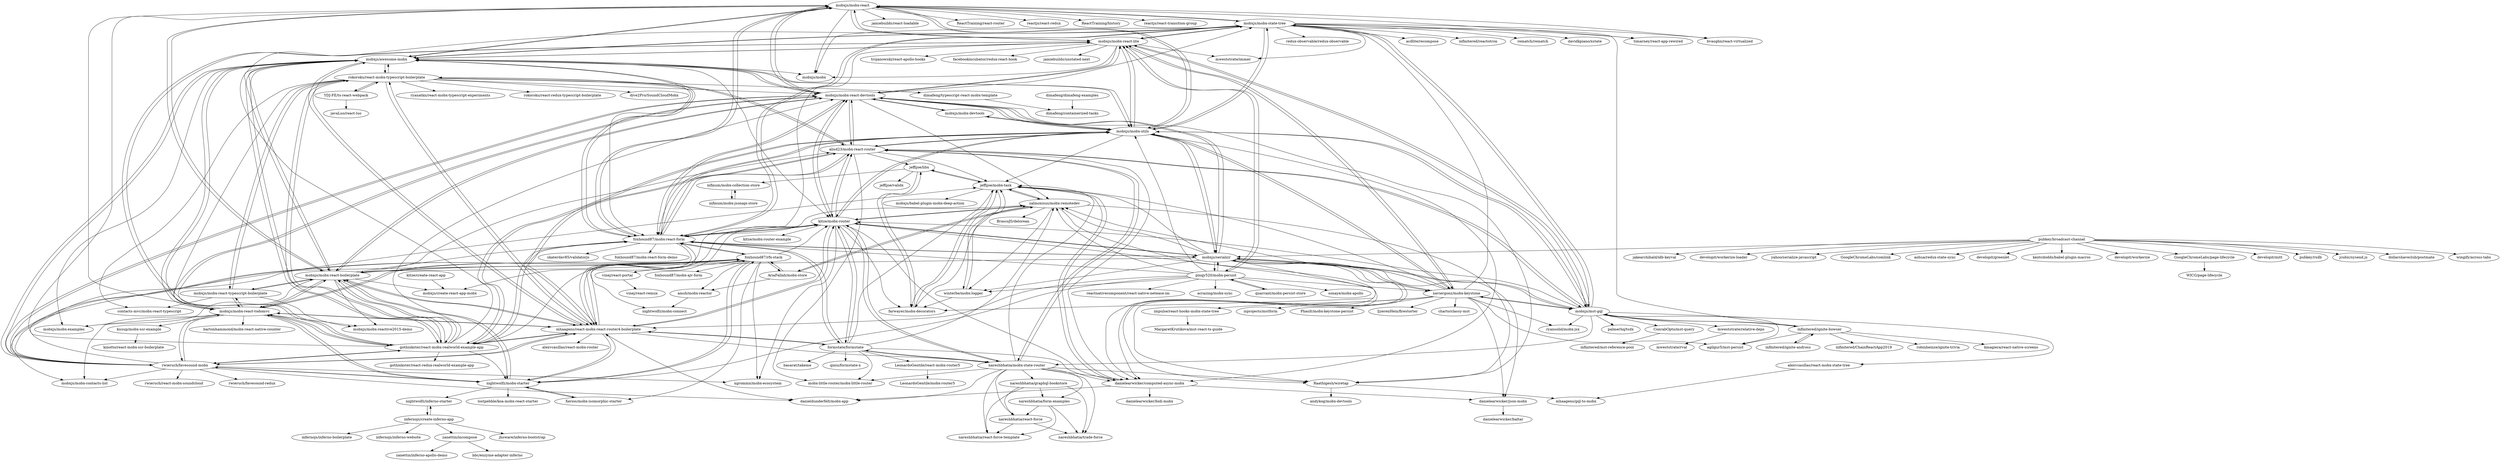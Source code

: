 digraph G {
"mobxjs/mobx-react" -> "mobxjs/mobx" ["e"=1]
"mobxjs/mobx-react" -> "mobxjs/mobx-state-tree"
"mobxjs/mobx-react" -> "mobxjs/mobx-react-lite"
"mobxjs/mobx-react" -> "mobxjs/awesome-mobx"
"mobxjs/mobx-react" -> "mobxjs/mobx-utils"
"mobxjs/mobx-react" -> "mobxjs/mobx-react-devtools"
"mobxjs/mobx-react" -> "mobxjs/mobx-react-boilerplate"
"mobxjs/mobx-react" -> "foxhound87/mobx-react-form"
"mobxjs/mobx-react" -> "jamiebuilds/react-loadable" ["e"=1]
"mobxjs/mobx-react" -> "timarney/react-app-rewired" ["e"=1]
"mobxjs/mobx-react" -> "ReactTraining/react-router" ["e"=1]
"mobxjs/mobx-react" -> "reactjs/react-redux" ["e"=1]
"mobxjs/mobx-react" -> "ReactTraining/history" ["e"=1]
"mobxjs/mobx-react" -> "reactjs/react-transition-group" ["e"=1]
"mobxjs/mobx-react" -> "bvaughn/react-virtualized" ["e"=1]
"formstate/formstate" -> "basarat/takeme"
"formstate/formstate" -> "nareshbhatia/mobx-state-router"
"formstate/formstate" -> "danielearwicker/computed-async-mobx"
"formstate/formstate" -> "LeonardoGentile/react-mobx-router5"
"formstate/formstate" -> "kitze/mobx-router"
"formstate/formstate" -> "zalmoxisus/mobx-remotedev"
"formstate/formstate" -> "jeffijoe/mobx-task"
"formstate/formstate" -> "foxhound87/mobx-react-form"
"formstate/formstate" -> "qiniu/formstate-x"
"formstate/formstate" -> "mobx-little-router/mobx-little-router"
"formstate/formstate" -> "mhaagens/react-mobx-react-router4-boilerplate"
"mobxjs/mobx-state-tree" -> "mobxjs/mobx-react"
"mobxjs/mobx-state-tree" -> "mobxjs/mobx" ["e"=1]
"mobxjs/mobx-state-tree" -> "mobxjs/mobx-react-lite"
"mobxjs/mobx-state-tree" -> "mweststrate/immer" ["e"=1]
"mobxjs/mobx-state-tree" -> "mobxjs/awesome-mobx"
"mobxjs/mobx-state-tree" -> "mobxjs/mobx-utils"
"mobxjs/mobx-state-tree" -> "acdlite/recompose" ["e"=1]
"mobxjs/mobx-state-tree" -> "foxhound87/mobx-react-form"
"mobxjs/mobx-state-tree" -> "mobxjs/mst-gql"
"mobxjs/mobx-state-tree" -> "infinitered/reactotron" ["e"=1]
"mobxjs/mobx-state-tree" -> "bvaughn/react-virtualized" ["e"=1]
"mobxjs/mobx-state-tree" -> "rematch/rematch" ["e"=1]
"mobxjs/mobx-state-tree" -> "davidkpiano/xstate" ["e"=1]
"mobxjs/mobx-state-tree" -> "timarney/react-app-rewired" ["e"=1]
"mobxjs/mobx-state-tree" -> "redux-observable/redux-observable" ["e"=1]
"pinqy520/mobx-persist" -> "acrazing/mobx-sync"
"pinqy520/mobx-persist" -> "quarrant/mobx-persist-store"
"pinqy520/mobx-persist" -> "mobxjs/mobx-react-lite"
"pinqy520/mobx-persist" -> "mobxjs/serializr"
"pinqy520/mobx-persist" -> "zalmoxisus/mobx-remotedev"
"pinqy520/mobx-persist" -> "foxhound87/mobx-react-form"
"pinqy520/mobx-persist" -> "mobxjs/mobx-utils"
"pinqy520/mobx-persist" -> "winterbe/mobx-logger"
"pinqy520/mobx-persist" -> "nightwolfz/mobx-starter"
"pinqy520/mobx-persist" -> "sonaye/mobx-apollo"
"pinqy520/mobx-persist" -> "mhaagens/react-mobx-react-router4-boilerplate"
"pinqy520/mobx-persist" -> "xaviergonz/mobx-keystone"
"pinqy520/mobx-persist" -> "reactnativecomponent/react-native-netease-im" ["e"=1]
"pubkey/broadcast-channel" -> "yahoo/serialize-javascript" ["e"=1]
"pubkey/broadcast-channel" -> "GoogleChromeLabs/comlink" ["e"=1]
"pubkey/broadcast-channel" -> "aohua/redux-state-sync"
"pubkey/broadcast-channel" -> "developit/greenlet" ["e"=1]
"pubkey/broadcast-channel" -> "mobxjs/serializr"
"pubkey/broadcast-channel" -> "kentcdodds/babel-plugin-macros" ["e"=1]
"pubkey/broadcast-channel" -> "developit/workerize" ["e"=1]
"pubkey/broadcast-channel" -> "GoogleChromeLabs/page-lifecycle"
"pubkey/broadcast-channel" -> "developit/mitt" ["e"=1]
"pubkey/broadcast-channel" -> "pubkey/rxdb" ["e"=1]
"pubkey/broadcast-channel" -> "jcubic/sysend.js" ["e"=1]
"pubkey/broadcast-channel" -> "dollarshaveclub/postmate" ["e"=1]
"pubkey/broadcast-channel" -> "wingify/across-tabs" ["e"=1]
"pubkey/broadcast-channel" -> "jakearchibald/idb-keyval" ["e"=1]
"pubkey/broadcast-channel" -> "developit/workerize-loader" ["e"=1]
"winterbe/mobx-logger" -> "jeffijoe/mobx-task"
"winterbe/mobx-logger" -> "farwayer/mobx-decorators"
"xaviergonz/mobx-keystone" -> "mobxjs/mst-gql"
"xaviergonz/mobx-keystone" -> "charto/classy-mst"
"xaviergonz/mobx-keystone" -> "ryansolid/mobx-jsx" ["e"=1]
"xaviergonz/mobx-keystone" -> "jeffijoe/mobx-task"
"xaviergonz/mobx-keystone" -> "mobxjs/mobx-react-lite"
"xaviergonz/mobx-keystone" -> "agilgur5/mst-persist"
"xaviergonz/mobx-keystone" -> "mobxjs/mobx-state-tree"
"xaviergonz/mobx-keystone" -> "mobxjs/mobx-utils"
"xaviergonz/mobx-keystone" -> "mobxjs/serializr"
"xaviergonz/mobx-keystone" -> "impulse/react-hooks-mobx-state-tree"
"xaviergonz/mobx-keystone" -> "danielearwicker/json-mobx"
"xaviergonz/mobx-keystone" -> "isprojects/mstform"
"xaviergonz/mobx-keystone" -> "zalmoxisus/mobx-remotedev"
"xaviergonz/mobx-keystone" -> "Phault/mobx-keystone-persist"
"xaviergonz/mobx-keystone" -> "IjzerenHein/firestorter" ["e"=1]
"rwieruch/favesound-mobx" -> "rwieruch/favesound-redux" ["e"=1]
"rwieruch/favesound-mobx" -> "rwieruch/react-mobx-soundcloud"
"rwieruch/favesound-mobx" -> "mhaagens/react-mobx-react-router4-boilerplate"
"rwieruch/favesound-mobx" -> "gothinkster/react-mobx-realworld-example-app"
"rwieruch/favesound-mobx" -> "mobxjs/awesome-mobx"
"rwieruch/favesound-mobx" -> "nightwolfz/mobx-starter"
"rwieruch/favesound-mobx" -> "mobxjs/mobx-react-devtools"
"rwieruch/favesound-mobx" -> "mobxjs/mobx-contacts-list"
"rwieruch/favesound-mobx" -> "foxhound87/rfx-stack"
"rwieruch/favesound-mobx" -> "mobxjs/mobx-react-todomvc"
"rwieruch/favesound-mobx" -> "xgrommx/mobx-ecosystem"
"rwieruch/favesound-mobx" -> "jeffijoe/mobx-task"
"rwieruch/favesound-mobx" -> "danieldunderfelt/mobx-app"
"mobxjs/mobx-react-lite" -> "mobxjs/mobx-react"
"mobxjs/mobx-react-lite" -> "mobxjs/mobx-state-tree"
"mobxjs/mobx-react-lite" -> "mobxjs/mobx-utils"
"mobxjs/mobx-react-lite" -> "xaviergonz/mobx-keystone"
"mobxjs/mobx-react-lite" -> "mobxjs/mobx" ["e"=1]
"mobxjs/mobx-react-lite" -> "mobxjs/mst-gql"
"mobxjs/mobx-react-lite" -> "mobxjs/awesome-mobx"
"mobxjs/mobx-react-lite" -> "gothinkster/react-mobx-realworld-example-app"
"mobxjs/mobx-react-lite" -> "pinqy520/mobx-persist"
"mobxjs/mobx-react-lite" -> "mobxjs/mobx-react-devtools"
"mobxjs/mobx-react-lite" -> "trojanowski/react-apollo-hooks" ["e"=1]
"mobxjs/mobx-react-lite" -> "facebookincubator/redux-react-hook" ["e"=1]
"mobxjs/mobx-react-lite" -> "mweststrate/immer" ["e"=1]
"mobxjs/mobx-react-lite" -> "foxhound87/mobx-react-form"
"mobxjs/mobx-react-lite" -> "jamiebuilds/unstated-next" ["e"=1]
"GoogleChromeLabs/page-lifecycle" -> "WICG/page-lifecycle"
"mobxjs/mst-gql" -> "xaviergonz/mobx-keystone"
"mobxjs/mst-gql" -> "mobxjs/mobx-state-tree"
"mobxjs/mst-gql" -> "ConrabOpto/mst-query"
"mobxjs/mst-gql" -> "mobxjs/mobx-react-lite"
"mobxjs/mst-gql" -> "agilgur5/mst-persist"
"mobxjs/mst-gql" -> "mobxjs/mobx-utils"
"mobxjs/mst-gql" -> "mweststrate/relative-deps"
"mobxjs/mst-gql" -> "alisd23/mobx-react-router"
"mobxjs/mst-gql" -> "mobxjs/serializr"
"mobxjs/mst-gql" -> "nareshbhatia/mobx-state-router"
"mobxjs/mst-gql" -> "ryansolid/mobx-jsx" ["e"=1]
"mobxjs/mst-gql" -> "alexvcasillas/react-mobx-state-tree"
"mobxjs/mst-gql" -> "palmerhq/tsdx" ["e"=1]
"mobxjs/mst-gql" -> "kitze/mobx-router"
"mobxjs/mst-gql" -> "infinitered/ignite-bowser"
"mobxjs/mobx-react-typescript-boilerplate" -> "rokoroku/react-mobx-typescript-boilerplate"
"mobxjs/mobx-react-typescript-boilerplate" -> "mobxjs/mobx-react-boilerplate"
"mobxjs/mobx-react-typescript-boilerplate" -> "mobxjs/mobx-reactive2015-demo"
"mobxjs/mobx-react-typescript-boilerplate" -> "contacts-mvc/mobx-react-typescript"
"mobxjs/mobx-react-typescript-boilerplate" -> "mobxjs/mobx-react-todomvc"
"mobxjs/awesome-mobx" -> "gothinkster/react-mobx-realworld-example-app"
"mobxjs/awesome-mobx" -> "mobxjs/mobx-utils"
"mobxjs/awesome-mobx" -> "mobxjs/mobx-react"
"mobxjs/awesome-mobx" -> "mobxjs/mobx-state-tree"
"mobxjs/awesome-mobx" -> "mobxjs/mobx-react-devtools"
"mobxjs/awesome-mobx" -> "foxhound87/mobx-react-form"
"mobxjs/awesome-mobx" -> "mobxjs/mobx" ["e"=1]
"mobxjs/awesome-mobx" -> "rwieruch/favesound-mobx"
"mobxjs/awesome-mobx" -> "kitze/mobx-router"
"mobxjs/awesome-mobx" -> "mobxjs/mobx-react-lite"
"mobxjs/awesome-mobx" -> "mhaagens/react-mobx-react-router4-boilerplate"
"mobxjs/awesome-mobx" -> "rokoroku/react-mobx-typescript-boilerplate"
"mobxjs/awesome-mobx" -> "mobxjs/mobx-react-boilerplate"
"mobxjs/awesome-mobx" -> "mobxjs/mobx-examples"
"mobxjs/awesome-mobx" -> "mobxjs/mobx-react-todomvc"
"mobxjs/mobx-devtools" -> "mobxjs/mobx-react-devtools"
"mobxjs/mobx-devtools" -> "mobxjs/mobx-utils"
"YDJ-FE/ts-react-webpack" -> "rokoroku/react-mobx-typescript-boilerplate"
"YDJ-FE/ts-react-webpack" -> "javaLuo/react-luo" ["e"=1]
"mobxjs/mobx-react-todomvc" -> "mobxjs/mobx-react-boilerplate"
"mobxjs/mobx-react-todomvc" -> "mobxjs/mobx-examples"
"mobxjs/mobx-react-todomvc" -> "nightwolfz/mobx-starter"
"mobxjs/mobx-react-todomvc" -> "mobxjs/mobx-contacts-list"
"mobxjs/mobx-react-todomvc" -> "mhaagens/react-mobx-react-router4-boilerplate"
"mobxjs/mobx-react-todomvc" -> "kuuup/mobx-ssr-example"
"mobxjs/mobx-react-todomvc" -> "mobxjs/mobx-react-devtools"
"mobxjs/mobx-react-todomvc" -> "mobxjs/mobx-react-typescript-boilerplate"
"mobxjs/mobx-react-todomvc" -> "gothinkster/react-mobx-realworld-example-app"
"mobxjs/mobx-react-todomvc" -> "mobxjs/mobx-reactive2015-demo"
"mobxjs/mobx-react-todomvc" -> "mobxjs/awesome-mobx"
"mobxjs/mobx-react-todomvc" -> "foxhound87/rfx-stack"
"mobxjs/mobx-react-todomvc" -> "rwieruch/favesound-mobx"
"mobxjs/mobx-react-todomvc" -> "mobxjs/mobx-react"
"mobxjs/mobx-react-todomvc" -> "bartonhammond/mobx-react-native-counter"
"gothinkster/react-mobx-realworld-example-app" -> "mobxjs/awesome-mobx"
"gothinkster/react-mobx-realworld-example-app" -> "rwieruch/favesound-mobx"
"gothinkster/react-mobx-realworld-example-app" -> "foxhound87/mobx-react-form"
"gothinkster/react-mobx-realworld-example-app" -> "mobxjs/mobx-react-lite"
"gothinkster/react-mobx-realworld-example-app" -> "mobxjs/mobx-react-todomvc"
"gothinkster/react-mobx-realworld-example-app" -> "mobxjs/mobx-utils"
"gothinkster/react-mobx-realworld-example-app" -> "mobxjs/mobx-state-tree"
"gothinkster/react-mobx-realworld-example-app" -> "mobxjs/mobx-react"
"gothinkster/react-mobx-realworld-example-app" -> "kitze/mobx-router"
"gothinkster/react-mobx-realworld-example-app" -> "rokoroku/react-mobx-typescript-boilerplate"
"gothinkster/react-mobx-realworld-example-app" -> "mobxjs/mobx-react-boilerplate"
"gothinkster/react-mobx-realworld-example-app" -> "mhaagens/react-mobx-react-router4-boilerplate"
"gothinkster/react-mobx-realworld-example-app" -> "mobxjs/mobx-react-devtools"
"gothinkster/react-mobx-realworld-example-app" -> "gothinkster/react-redux-realworld-example-app" ["e"=1]
"gothinkster/react-mobx-realworld-example-app" -> "nightwolfz/mobx-starter"
"alisd23/mobx-react-router" -> "kitze/mobx-router"
"alisd23/mobx-react-router" -> "nareshbhatia/mobx-state-router"
"alisd23/mobx-react-router" -> "mobxjs/mobx-utils"
"alisd23/mobx-react-router" -> "foxhound87/mobx-react-form"
"alisd23/mobx-react-router" -> "danielearwicker/computed-async-mobx"
"alisd23/mobx-react-router" -> "mobxjs/mobx-react-devtools"
"alisd23/mobx-react-router" -> "jeffijoe/libx"
"alisd23/mobx-react-router" -> "jeffijoe/mobx-task"
"alisd23/mobx-react-router" -> "rokoroku/react-mobx-typescript-boilerplate"
"alisd23/mobx-react-router" -> "mobxjs/mst-gql"
"alisd23/mobx-react-router" -> "mobx-little-router/mobx-little-router"
"alisd23/mobx-react-router" -> "mhaagens/react-mobx-react-router4-boilerplate"
"mhaagens/react-mobx-react-router4-boilerplate" -> "nightwolfz/mobx-starter"
"mhaagens/react-mobx-react-router4-boilerplate" -> "kitze/mobx-router"
"mhaagens/react-mobx-react-router4-boilerplate" -> "mobxjs/mobx-react-boilerplate"
"mhaagens/react-mobx-react-router4-boilerplate" -> "mobxjs/mobx-react-todomvc"
"mhaagens/react-mobx-react-router4-boilerplate" -> "rwieruch/favesound-mobx"
"mhaagens/react-mobx-react-router4-boilerplate" -> "mobxjs/awesome-mobx"
"mhaagens/react-mobx-react-router4-boilerplate" -> "foxhound87/mobx-react-form"
"mhaagens/react-mobx-react-router4-boilerplate" -> "alexvcasillas/react-mobx-router"
"mhaagens/react-mobx-react-router4-boilerplate" -> "rokoroku/react-mobx-typescript-boilerplate"
"mhaagens/react-mobx-react-router4-boilerplate" -> "formstate/formstate"
"mhaagens/react-mobx-react-router4-boilerplate" -> "nareshbhatia/mobx-state-router"
"mhaagens/react-mobx-react-router4-boilerplate" -> "foxhound87/rfx-stack"
"mhaagens/react-mobx-react-router4-boilerplate" -> "alisd23/mobx-react-router"
"mhaagens/react-mobx-react-router4-boilerplate" -> "danieldunderfelt/mobx-app"
"mhaagens/react-mobx-react-router4-boilerplate" -> "gothinkster/react-mobx-realworld-example-app"
"mobxjs/mobx-react-boilerplate" -> "mobxjs/mobx-react-todomvc"
"mobxjs/mobx-react-boilerplate" -> "mobxjs/mobx-react-devtools"
"mobxjs/mobx-react-boilerplate" -> "mobxjs/mobx-react-typescript-boilerplate"
"mobxjs/mobx-react-boilerplate" -> "mobxjs/mobx-react"
"mobxjs/mobx-react-boilerplate" -> "nightwolfz/mobx-starter"
"mobxjs/mobx-react-boilerplate" -> "mhaagens/react-mobx-react-router4-boilerplate"
"mobxjs/mobx-react-boilerplate" -> "mobxjs/awesome-mobx"
"mobxjs/mobx-react-boilerplate" -> "kitze/mobx-router"
"mobxjs/mobx-react-boilerplate" -> "foxhound87/rfx-stack"
"mobxjs/mobx-react-boilerplate" -> "foxhound87/mobx-react-form"
"mobxjs/mobx-react-boilerplate" -> "gothinkster/react-mobx-realworld-example-app"
"mobxjs/mobx-react-boilerplate" -> "mobxjs/create-react-app-mobx"
"mobxjs/mobx-react-boilerplate" -> "mobxjs/mobx-reactive2015-demo"
"mobxjs/mobx-react-boilerplate" -> "mobxjs/mobx-examples"
"mobxjs/mobx-react-boilerplate" -> "alisd23/mobx-react-router"
"zalmoxisus/mobx-remotedev" -> "jeffijoe/mobx-task"
"zalmoxisus/mobx-remotedev" -> "danielearwicker/computed-async-mobx"
"zalmoxisus/mobx-remotedev" -> "BrascoJS/delorean" ["e"=1]
"zalmoxisus/mobx-remotedev" -> "AriaFallah/mobx-store"
"zalmoxisus/mobx-remotedev" -> "Raathigesh/wiretap"
"zalmoxisus/mobx-remotedev" -> "farwayer/mobx-decorators"
"zalmoxisus/mobx-remotedev" -> "kitze/mobx-router"
"zalmoxisus/mobx-remotedev" -> "winterbe/mobx-logger"
"infernojs/create-inferno-app" -> "infernojs/inferno-boilerplate"
"infernojs/create-inferno-app" -> "nightwolfz/inferno-starter"
"infernojs/create-inferno-app" -> "infernojs/inferno-website"
"infernojs/create-inferno-app" -> "zanettin/incompose"
"infernojs/create-inferno-app" -> "jhsware/inferno-bootstrap"
"nareshbhatia/form-examples" -> "nareshbhatia/react-force-template"
"nareshbhatia/form-examples" -> "nareshbhatia/trade-force"
"nareshbhatia/form-examples" -> "nareshbhatia/react-force"
"nareshbhatia/graphql-bookstore" -> "nareshbhatia/react-force-template"
"nareshbhatia/graphql-bookstore" -> "nareshbhatia/trade-force"
"nareshbhatia/graphql-bookstore" -> "nareshbhatia/react-force"
"nareshbhatia/graphql-bookstore" -> "nareshbhatia/form-examples"
"nareshbhatia/mobx-state-router" -> "kitze/mobx-router"
"nareshbhatia/mobx-state-router" -> "nareshbhatia/react-force-template"
"nareshbhatia/mobx-state-router" -> "nareshbhatia/trade-force"
"nareshbhatia/mobx-state-router" -> "nareshbhatia/react-force"
"nareshbhatia/mobx-state-router" -> "nareshbhatia/graphql-bookstore"
"nareshbhatia/mobx-state-router" -> "danielearwicker/computed-async-mobx"
"nareshbhatia/mobx-state-router" -> "mobx-little-router/mobx-little-router"
"nareshbhatia/mobx-state-router" -> "alisd23/mobx-react-router"
"nareshbhatia/mobx-state-router" -> "formstate/formstate"
"nareshbhatia/mobx-state-router" -> "nareshbhatia/form-examples"
"nareshbhatia/mobx-state-router" -> "jeffijoe/mobx-task"
"nareshbhatia/mobx-state-router" -> "Raathigesh/wiretap"
"nareshbhatia/mobx-state-router" -> "danieldunderfelt/mobx-app"
"nareshbhatia/react-force" -> "nareshbhatia/react-force-template"
"nareshbhatia/react-force" -> "nareshbhatia/trade-force"
"foxhound87/rfx-stack" -> "nightwolfz/mobx-starter"
"foxhound87/rfx-stack" -> "amsb/mobx-reactor"
"foxhound87/rfx-stack" -> "xgrommx/mobx-ecosystem"
"foxhound87/rfx-stack" -> "foxhound87/mobx-ajv-form"
"foxhound87/rfx-stack" -> "AriaFallah/mobx-store"
"foxhound87/rfx-stack" -> "vinej/react-portal"
"foxhound87/rfx-stack" -> "foxhound87/mobx-react-form"
"foxhound87/rfx-stack" -> "kitze/mobx-router"
"foxhound87/rfx-stack" -> "nightwolfz/mobx-connect"
"foxhound87/rfx-stack" -> "mobxjs/mobx-react-todomvc"
"foxhound87/rfx-stack" -> "mobxjs/mobx-react-boilerplate"
"foxhound87/rfx-stack" -> "mhaagens/react-mobx-react-router4-boilerplate"
"foxhound87/rfx-stack" -> "Xerios/mobx-isomorphic-starter"
"foxhound87/rfx-stack" -> "rwieruch/favesound-mobx"
"foxhound87/mobx-react-form" -> "mobxjs/mobx-utils"
"foxhound87/mobx-react-form" -> "kitze/mobx-router"
"foxhound87/mobx-react-form" -> "alisd23/mobx-react-router"
"foxhound87/mobx-react-form" -> "mobxjs/mobx-react-devtools"
"foxhound87/mobx-react-form" -> "mobxjs/mobx-state-tree"
"foxhound87/mobx-react-form" -> "mobxjs/awesome-mobx"
"foxhound87/mobx-react-form" -> "mobxjs/serializr"
"foxhound87/mobx-react-form" -> "mobxjs/mobx-react"
"foxhound87/mobx-react-form" -> "foxhound87/mobx-react-form-demo"
"foxhound87/mobx-react-form" -> "formstate/formstate"
"foxhound87/mobx-react-form" -> "gothinkster/react-mobx-realworld-example-app"
"foxhound87/mobx-react-form" -> "mhaagens/react-mobx-react-router4-boilerplate"
"foxhound87/mobx-react-form" -> "skaterdav85/validatorjs" ["e"=1]
"foxhound87/mobx-react-form" -> "foxhound87/rfx-stack"
"foxhound87/mobx-react-form" -> "zalmoxisus/mobx-remotedev"
"farwayer/mobx-decorators" -> "jeffijoe/mobx-task"
"farwayer/mobx-decorators" -> "jeffijoe/libx"
"mobxjs/mobx-utils" -> "mobxjs/awesome-mobx"
"mobxjs/mobx-utils" -> "mobxjs/serializr"
"mobxjs/mobx-utils" -> "foxhound87/mobx-react-form"
"mobxjs/mobx-utils" -> "mobxjs/mobx-react-devtools"
"mobxjs/mobx-utils" -> "mobxjs/mobx-react"
"mobxjs/mobx-utils" -> "kitze/mobx-router"
"mobxjs/mobx-utils" -> "mobxjs/mobx-state-tree"
"mobxjs/mobx-utils" -> "mobxjs/mobx-react-lite"
"mobxjs/mobx-utils" -> "alisd23/mobx-react-router"
"mobxjs/mobx-utils" -> "jeffijoe/mobx-task"
"mobxjs/mobx-utils" -> "danielearwicker/computed-async-mobx"
"mobxjs/mobx-utils" -> "mobxjs/mobx-devtools"
"mobxjs/mobx-utils" -> "xaviergonz/mobx-keystone"
"mobxjs/mobx-utils" -> "mobxjs/mst-gql"
"mobxjs/mobx-utils" -> "gothinkster/react-mobx-realworld-example-app"
"AriaFallah/mobx-store" -> "amsb/mobx-reactor"
"AriaFallah/mobx-store" -> "zalmoxisus/mobx-remotedev"
"AriaFallah/mobx-store" -> "foxhound87/rfx-stack"
"mobxjs/mobx-react-devtools" -> "mobxjs/mobx-utils"
"mobxjs/mobx-react-devtools" -> "mobxjs/mobx-react"
"mobxjs/mobx-react-devtools" -> "mobxjs/mobx-devtools"
"mobxjs/mobx-react-devtools" -> "mobxjs/mobx-react-boilerplate"
"mobxjs/mobx-react-devtools" -> "mobxjs/awesome-mobx"
"mobxjs/mobx-react-devtools" -> "foxhound87/mobx-react-form"
"mobxjs/mobx-react-devtools" -> "kitze/mobx-router"
"mobxjs/mobx-react-devtools" -> "mobxjs/mobx-react-todomvc"
"mobxjs/mobx-react-devtools" -> "mobxjs/mobx-state-tree"
"mobxjs/mobx-react-devtools" -> "alisd23/mobx-react-router"
"mobxjs/mobx-react-devtools" -> "mobxjs/serializr"
"mobxjs/mobx-react-devtools" -> "rwieruch/favesound-mobx"
"mobxjs/mobx-react-devtools" -> "mobxjs/mobx-react-lite"
"mobxjs/mobx-react-devtools" -> "Raathigesh/wiretap"
"mobxjs/mobx-react-devtools" -> "zalmoxisus/mobx-remotedev"
"rokoroku/react-mobx-typescript-boilerplate" -> "mobxjs/mobx-react-typescript-boilerplate"
"rokoroku/react-mobx-typescript-boilerplate" -> "rokoroku/react-redux-typescript-boilerplate" ["e"=1]
"rokoroku/react-mobx-typescript-boilerplate" -> "mobxjs/awesome-mobx"
"rokoroku/react-mobx-typescript-boilerplate" -> "mhaagens/react-mobx-react-router4-boilerplate"
"rokoroku/react-mobx-typescript-boilerplate" -> "contacts-mvc/mobx-react-typescript"
"rokoroku/react-mobx-typescript-boilerplate" -> "alisd23/mobx-react-router"
"rokoroku/react-mobx-typescript-boilerplate" -> "dive2Pro/SoundCloudMobx"
"rokoroku/react-mobx-typescript-boilerplate" -> "ryanatkn/react-mobx-typescript-experiments"
"rokoroku/react-mobx-typescript-boilerplate" -> "gothinkster/react-mobx-realworld-example-app"
"rokoroku/react-mobx-typescript-boilerplate" -> "YDJ-FE/ts-react-webpack"
"rokoroku/react-mobx-typescript-boilerplate" -> "foxhound87/mobx-react-form"
"rokoroku/react-mobx-typescript-boilerplate" -> "mobxjs/mobx-react-todomvc"
"rokoroku/react-mobx-typescript-boilerplate" -> "dimafeng/typescript-react-mobx-template"
"rokoroku/react-mobx-typescript-boilerplate" -> "mobxjs/mobx-react-devtools"
"kitze/create-react-app" -> "mobxjs/create-react-app-mobx"
"infinum/mobx-collection-store" -> "infinum/mobx-jsonapi-store"
"jeffijoe/libx" -> "jeffijoe/validx"
"jeffijoe/libx" -> "jeffijoe/mobx-task"
"jeffijoe/libx" -> "farwayer/mobx-decorators"
"jeffijoe/libx" -> "infinum/mobx-collection-store"
"amsb/mobx-reactor" -> "nightwolfz/mobx-connect"
"impulse/react-hooks-mobx-state-tree" -> "MargaretKrutikova/mst-react-ts-guide"
"quarrant/mobx-persist-store" -> "pinqy520/mobx-persist"
"Raathigesh/wiretap" -> "andykog/mobx-devtools"
"Raathigesh/wiretap" -> "mhaagens/gql-to-mobx"
"infinitered/ignite-bowser" -> "infinitered/ignite-andross"
"infinitered/ignite-bowser" -> "infinitered/ChainReactApp2019"
"infinitered/ignite-bowser" -> "robinheinze/ignite-trivia"
"infinitered/ignite-bowser" -> "agilgur5/mst-persist"
"infinitered/ignite-bowser" -> "mobxjs/mobx-state-tree"
"infinitered/ignite-bowser" -> "mobxjs/mst-gql"
"infinitered/ignite-bowser" -> "kmagiera/react-native-screens" ["e"=1]
"mweststrate/relative-deps" -> "mweststrate/rval"
"mobxjs/serializr" -> "mobxjs/mobx-utils"
"mobxjs/serializr" -> "kitze/mobx-router"
"mobxjs/serializr" -> "foxhound87/mobx-react-form"
"mobxjs/serializr" -> "danielearwicker/computed-async-mobx"
"mobxjs/serializr" -> "jeffijoe/mobx-task"
"mobxjs/serializr" -> "Raathigesh/wiretap"
"mobxjs/serializr" -> "zalmoxisus/mobx-remotedev"
"mobxjs/serializr" -> "farwayer/mobx-decorators"
"mobxjs/serializr" -> "xaviergonz/mobx-keystone"
"mobxjs/serializr" -> "mobxjs/mobx-react-devtools"
"mobxjs/serializr" -> "pinqy520/mobx-persist"
"mobxjs/serializr" -> "mobxjs/mst-gql"
"mobxjs/serializr" -> "danielearwicker/json-mobx"
"mobxjs/serializr" -> "mobxjs/mobx-contacts-list"
"mobxjs/serializr" -> "winterbe/mobx-logger"
"infinitered/ignite-andross" -> "infinitered/ignite-bowser"
"Xerios/mobx-isomorphic-starter" -> "nightwolfz/mobx-starter"
"kuuup/mobx-ssr-example" -> "kinotto/react-mobx-ssr-boilerplate"
"nightwolfz/mobx-starter" -> "Xerios/mobx-isomorphic-starter"
"nightwolfz/mobx-starter" -> "foxhound87/rfx-stack"
"nightwolfz/mobx-starter" -> "mhaagens/react-mobx-react-router4-boilerplate"
"nightwolfz/mobx-starter" -> "mobxjs/mobx-react-boilerplate"
"nightwolfz/mobx-starter" -> "lostpebble/koa-mobx-react-starter"
"nightwolfz/mobx-starter" -> "mobxjs/mobx-react-todomvc"
"nightwolfz/mobx-starter" -> "nightwolfz/inferno-starter"
"nightwolfz/mobx-starter" -> "rwieruch/favesound-mobx"
"danielearwicker/computed-async-mobx" -> "danielearwicker/bidi-mobx"
"danielearwicker/computed-async-mobx" -> "jeffijoe/mobx-task"
"danielearwicker/computed-async-mobx" -> "danielearwicker/json-mobx"
"danielearwicker/computed-async-mobx" -> "danieldunderfelt/mobx-app"
"LeonardoGentile/react-mobx-router5" -> "LeonardoGentile/mobx-router5"
"dimafeng/dimafeng-examples" -> "dimafeng/containerized-tasks"
"dimafeng/typescript-react-mobx-template" -> "dimafeng/containerized-tasks"
"jeffijoe/mobx-task" -> "jeffijoe/libx"
"jeffijoe/mobx-task" -> "farwayer/mobx-decorators"
"jeffijoe/mobx-task" -> "danielearwicker/computed-async-mobx"
"jeffijoe/mobx-task" -> "winterbe/mobx-logger"
"jeffijoe/mobx-task" -> "zalmoxisus/mobx-remotedev"
"jeffijoe/mobx-task" -> "mobxjs/babel-plugin-mobx-deep-action"
"alexvcasillas/react-mobx-state-tree" -> "mhaagens/gql-to-mobx"
"kitze/mobx-router" -> "nareshbhatia/mobx-state-router"
"kitze/mobx-router" -> "alisd23/mobx-react-router"
"kitze/mobx-router" -> "mobxjs/mobx-utils"
"kitze/mobx-router" -> "foxhound87/mobx-react-form"
"kitze/mobx-router" -> "mobxjs/serializr"
"kitze/mobx-router" -> "danielearwicker/computed-async-mobx"
"kitze/mobx-router" -> "mhaagens/react-mobx-react-router4-boilerplate"
"kitze/mobx-router" -> "formstate/formstate"
"kitze/mobx-router" -> "mobxjs/mobx-react-devtools"
"kitze/mobx-router" -> "zalmoxisus/mobx-remotedev"
"kitze/mobx-router" -> "mobxjs/create-react-app-mobx"
"kitze/mobx-router" -> "kitze/mobx-router-example"
"kitze/mobx-router" -> "farwayer/mobx-decorators"
"kitze/mobx-router" -> "Raathigesh/wiretap"
"kitze/mobx-router" -> "xgrommx/mobx-ecosystem"
"ConrabOpto/mst-query" -> "infinitered/mst-reference-pool"
"nightwolfz/inferno-starter" -> "infernojs/create-inferno-app"
"vinej/react-portal" -> "vinej/react-remux"
"zanettin/incompose" -> "zanettin/inferno-apollo-demo"
"zanettin/incompose" -> "bbc/enzyme-adapter-inferno"
"infinum/mobx-jsonapi-store" -> "infinum/mobx-collection-store"
"danielearwicker/json-mobx" -> "danielearwicker/baltar"
"mobxjs/mobx-react" ["l"="24.928,-24.954"]
"mobxjs/mobx" ["l"="26.117,-26.708"]
"mobxjs/mobx-state-tree" ["l"="24.876,-24.97"]
"mobxjs/mobx-react-lite" ["l"="24.899,-24.997"]
"mobxjs/awesome-mobx" ["l"="24.954,-24.972"]
"mobxjs/mobx-utils" ["l"="24.919,-25.016"]
"mobxjs/mobx-react-devtools" ["l"="24.955,-25.01"]
"mobxjs/mobx-react-boilerplate" ["l"="24.983,-24.985"]
"foxhound87/mobx-react-form" ["l"="24.938,-25.003"]
"jamiebuilds/react-loadable" ["l"="25.817,-26.437"]
"timarney/react-app-rewired" ["l"="25.849,-26.433"]
"ReactTraining/react-router" ["l"="26.085,-26.686"]
"reactjs/react-redux" ["l"="25.782,-26.8"]
"ReactTraining/history" ["l"="25.788,-26.597"]
"reactjs/react-transition-group" ["l"="25.78,-26.476"]
"bvaughn/react-virtualized" ["l"="25.917,-26.492"]
"formstate/formstate" ["l"="24.977,-25.06"]
"basarat/takeme" ["l"="25.002,-25.096"]
"nareshbhatia/mobx-state-router" ["l"="24.959,-25.073"]
"danielearwicker/computed-async-mobx" ["l"="24.93,-25.06"]
"LeonardoGentile/react-mobx-router5" ["l"="25.026,-25.109"]
"kitze/mobx-router" ["l"="24.952,-25.038"]
"zalmoxisus/mobx-remotedev" ["l"="24.947,-25.055"]
"jeffijoe/mobx-task" ["l"="24.936,-25.072"]
"qiniu/formstate-x" ["l"="25.014,-25.086"]
"mobx-little-router/mobx-little-router" ["l"="24.982,-25.074"]
"mhaagens/react-mobx-react-router4-boilerplate" ["l"="24.983,-25.01"]
"mweststrate/immer" ["l"="25.794,-26.299"]
"acdlite/recompose" ["l"="25.754,-26.572"]
"mobxjs/mst-gql" ["l"="24.871,-25.018"]
"infinitered/reactotron" ["l"="24.73,-29.738"]
"rematch/rematch" ["l"="25.821,-26.276"]
"davidkpiano/xstate" ["l"="26.051,-26.131"]
"redux-observable/redux-observable" ["l"="25.8,-26.708"]
"pinqy520/mobx-persist" ["l"="24.919,-24.986"]
"acrazing/mobx-sync" ["l"="24.87,-24.921"]
"quarrant/mobx-persist-store" ["l"="24.896,-24.934"]
"mobxjs/serializr" ["l"="24.911,-25.045"]
"winterbe/mobx-logger" ["l"="24.911,-25.067"]
"nightwolfz/mobx-starter" ["l"="25.025,-24.989"]
"sonaye/mobx-apollo" ["l"="24.907,-24.911"]
"xaviergonz/mobx-keystone" ["l"="24.875,-25.038"]
"reactnativecomponent/react-native-netease-im" ["l"="25.029,-29.932"]
"pubkey/broadcast-channel" ["l"="24.825,-25.169"]
"yahoo/serialize-javascript" ["l"="25.622,-26.621"]
"GoogleChromeLabs/comlink" ["l"="26.022,-26.112"]
"aohua/redux-state-sync" ["l"="24.821,-25.204"]
"developit/greenlet" ["l"="25.706,-26.134"]
"kentcdodds/babel-plugin-macros" ["l"="25.497,-26.175"]
"developit/workerize" ["l"="25.715,-26.114"]
"GoogleChromeLabs/page-lifecycle" ["l"="24.779,-25.221"]
"developit/mitt" ["l"="26.161,-26.168"]
"pubkey/rxdb" ["l"="26.319,-26.47"]
"jcubic/sysend.js" ["l"="15.726,-12.189"]
"dollarshaveclub/postmate" ["l"="26.842,16.377"]
"wingify/across-tabs" ["l"="13.621,-34.186"]
"jakearchibald/idb-keyval" ["l"="26.107,-26.198"]
"developit/workerize-loader" ["l"="25.627,-26.078"]
"farwayer/mobx-decorators" ["l"="24.935,-25.088"]
"charto/classy-mst" ["l"="24.823,-25.045"]
"ryansolid/mobx-jsx" ["l"="30.155,-28.161"]
"agilgur5/mst-persist" ["l"="24.831,-25.011"]
"impulse/react-hooks-mobx-state-tree" ["l"="24.793,-25.072"]
"danielearwicker/json-mobx" ["l"="24.882,-25.078"]
"isprojects/mstform" ["l"="24.827,-25.065"]
"Phault/mobx-keystone-persist" ["l"="24.849,-25.049"]
"IjzerenHein/firestorter" ["l"="29.363,-30.311"]
"rwieruch/favesound-mobx" ["l"="25.002,-25.009"]
"rwieruch/favesound-redux" ["l"="25.492,-26.948"]
"rwieruch/react-mobx-soundcloud" ["l"="25.072,-25.005"]
"gothinkster/react-mobx-realworld-example-app" ["l"="24.963,-24.991"]
"mobxjs/mobx-contacts-list" ["l"="24.993,-25.029"]
"foxhound87/rfx-stack" ["l"="25.021,-25.018"]
"mobxjs/mobx-react-todomvc" ["l"="25.005,-24.981"]
"xgrommx/mobx-ecosystem" ["l"="25.015,-25.042"]
"danieldunderfelt/mobx-app" ["l"="24.991,-25.049"]
"trojanowski/react-apollo-hooks" ["l"="31.011,-33.836"]
"facebookincubator/redux-react-hook" ["l"="25.635,-26.145"]
"jamiebuilds/unstated-next" ["l"="25.891,-25.995"]
"WICG/page-lifecycle" ["l"="24.757,-25.249"]
"ConrabOpto/mst-query" ["l"="24.807,-25.026"]
"mweststrate/relative-deps" ["l"="24.765,-25.016"]
"alisd23/mobx-react-router" ["l"="24.942,-25.028"]
"alexvcasillas/react-mobx-state-tree" ["l"="24.848,-25.074"]
"palmerhq/tsdx" ["l"="25.717,-26.044"]
"infinitered/ignite-bowser" ["l"="24.809,-24.978"]
"mobxjs/mobx-react-typescript-boilerplate" ["l"="25.006,-24.942"]
"rokoroku/react-mobx-typescript-boilerplate" ["l"="24.982,-24.957"]
"mobxjs/mobx-reactive2015-demo" ["l"="25.034,-24.953"]
"contacts-mvc/mobx-react-typescript" ["l"="25.017,-24.918"]
"mobxjs/mobx-examples" ["l"="25.017,-24.959"]
"mobxjs/mobx-devtools" ["l"="24.973,-25.038"]
"YDJ-FE/ts-react-webpack" ["l"="24.993,-24.907"]
"javaLuo/react-luo" ["l"="12.621,-10.749"]
"kuuup/mobx-ssr-example" ["l"="25.081,-24.974"]
"bartonhammond/mobx-react-native-counter" ["l"="25.053,-24.966"]
"gothinkster/react-redux-realworld-example-app" ["l"="19.535,1.499"]
"jeffijoe/libx" ["l"="24.942,-25.107"]
"alexvcasillas/react-mobx-router" ["l"="25.046,-25.031"]
"mobxjs/create-react-app-mobx" ["l"="24.892,-25.06"]
"BrascoJS/delorean" ["l"="26.195,-24.369"]
"AriaFallah/mobx-store" ["l"="25.018,-25.062"]
"Raathigesh/wiretap" ["l"="24.916,-25.084"]
"infernojs/create-inferno-app" ["l"="25.189,-24.946"]
"infernojs/inferno-boilerplate" ["l"="25.219,-24.965"]
"nightwolfz/inferno-starter" ["l"="25.14,-24.959"]
"infernojs/inferno-website" ["l"="25.221,-24.943"]
"zanettin/incompose" ["l"="25.227,-24.919"]
"jhsware/inferno-bootstrap" ["l"="25.196,-24.924"]
"nareshbhatia/form-examples" ["l"="24.973,-25.12"]
"nareshbhatia/react-force-template" ["l"="24.982,-25.106"]
"nareshbhatia/trade-force" ["l"="24.974,-25.102"]
"nareshbhatia/react-force" ["l"="24.967,-25.111"]
"nareshbhatia/graphql-bookstore" ["l"="24.989,-25.12"]
"amsb/mobx-reactor" ["l"="25.059,-25.063"]
"foxhound87/mobx-ajv-form" ["l"="25.068,-25.025"]
"vinej/react-portal" ["l"="25.086,-25.034"]
"nightwolfz/mobx-connect" ["l"="25.064,-25.044"]
"Xerios/mobx-isomorphic-starter" ["l"="25.051,-24.999"]
"foxhound87/mobx-react-form-demo" ["l"="24.856,-24.997"]
"skaterdav85/validatorjs" ["l"="-26.002,-40.089"]
"rokoroku/react-redux-typescript-boilerplate" ["l"="26.424,-24.934"]
"dive2Pro/SoundCloudMobx" ["l"="25.033,-24.925"]
"ryanatkn/react-mobx-typescript-experiments" ["l"="24.969,-24.896"]
"dimafeng/typescript-react-mobx-template" ["l"="25.015,-24.894"]
"kitze/create-react-app" ["l"="24.837,-25.106"]
"infinum/mobx-collection-store" ["l"="24.948,-25.161"]
"infinum/mobx-jsonapi-store" ["l"="24.951,-25.184"]
"jeffijoe/validx" ["l"="24.951,-25.14"]
"MargaretKrutikova/mst-react-ts-guide" ["l"="24.758,-25.085"]
"andykog/mobx-devtools" ["l"="24.898,-25.13"]
"mhaagens/gql-to-mobx" ["l"="24.872,-25.098"]
"infinitered/ignite-andross" ["l"="24.772,-24.97"]
"infinitered/ChainReactApp2019" ["l"="24.768,-24.942"]
"robinheinze/ignite-trivia" ["l"="24.793,-24.949"]
"kmagiera/react-native-screens" ["l"="24.709,-29.519"]
"mweststrate/rval" ["l"="24.725,-25.014"]
"kinotto/react-mobx-ssr-boilerplate" ["l"="25.109,-24.97"]
"lostpebble/koa-mobx-react-starter" ["l"="25.077,-24.951"]
"danielearwicker/bidi-mobx" ["l"="24.911,-25.105"]
"LeonardoGentile/mobx-router5" ["l"="25.046,-25.132"]
"dimafeng/dimafeng-examples" ["l"="25.038,-24.84"]
"dimafeng/containerized-tasks" ["l"="25.029,-24.863"]
"mobxjs/babel-plugin-mobx-deep-action" ["l"="24.928,-25.131"]
"kitze/mobx-router-example" ["l"="24.971,-25.085"]
"infinitered/mst-reference-pool" ["l"="24.781,-25.037"]
"vinej/react-remux" ["l"="25.114,-25.042"]
"zanettin/inferno-apollo-demo" ["l"="25.249,-24.917"]
"bbc/enzyme-adapter-inferno" ["l"="25.241,-24.901"]
"danielearwicker/baltar" ["l"="24.866,-25.117"]
}